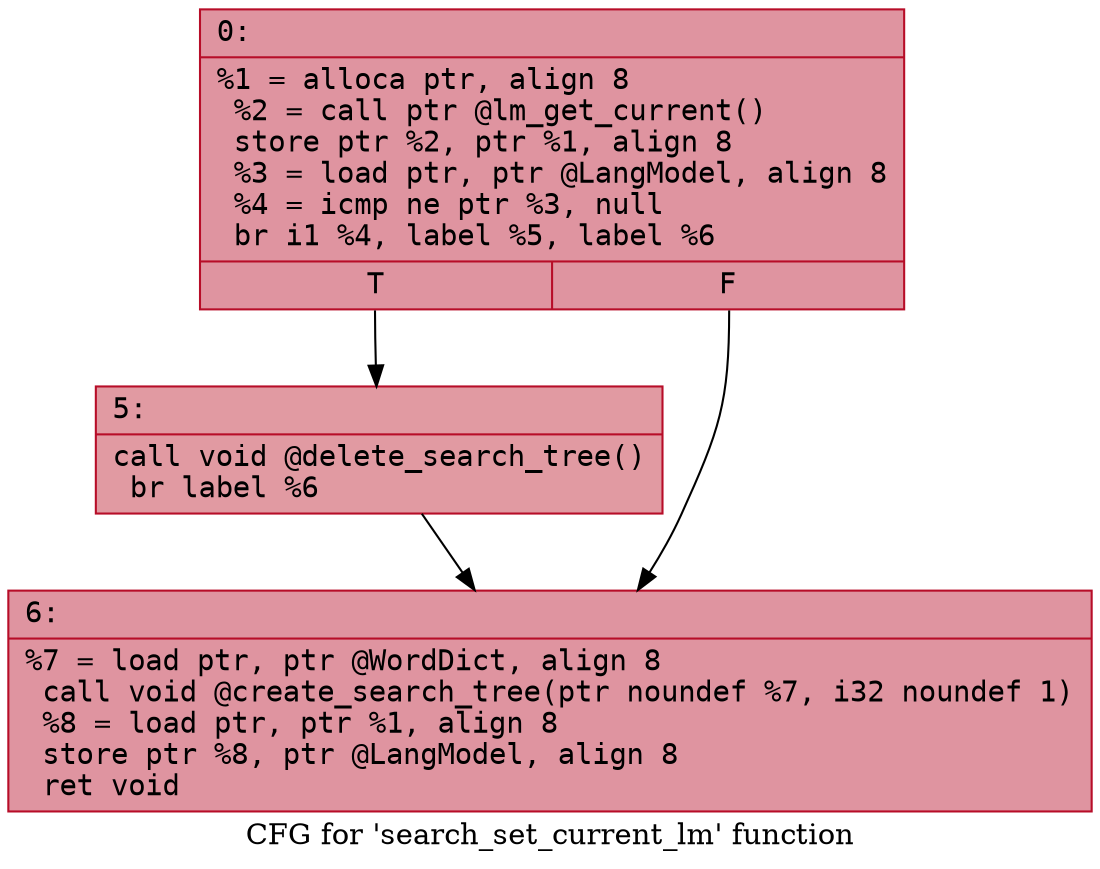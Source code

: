 digraph "CFG for 'search_set_current_lm' function" {
	label="CFG for 'search_set_current_lm' function";

	Node0x600002001360 [shape=record,color="#b70d28ff", style=filled, fillcolor="#b70d2870" fontname="Courier",label="{0:\l|  %1 = alloca ptr, align 8\l  %2 = call ptr @lm_get_current()\l  store ptr %2, ptr %1, align 8\l  %3 = load ptr, ptr @LangModel, align 8\l  %4 = icmp ne ptr %3, null\l  br i1 %4, label %5, label %6\l|{<s0>T|<s1>F}}"];
	Node0x600002001360:s0 -> Node0x6000020013b0[tooltip="0 -> 5\nProbability 62.50%" ];
	Node0x600002001360:s1 -> Node0x600002001400[tooltip="0 -> 6\nProbability 37.50%" ];
	Node0x6000020013b0 [shape=record,color="#b70d28ff", style=filled, fillcolor="#bb1b2c70" fontname="Courier",label="{5:\l|  call void @delete_search_tree()\l  br label %6\l}"];
	Node0x6000020013b0 -> Node0x600002001400[tooltip="5 -> 6\nProbability 100.00%" ];
	Node0x600002001400 [shape=record,color="#b70d28ff", style=filled, fillcolor="#b70d2870" fontname="Courier",label="{6:\l|  %7 = load ptr, ptr @WordDict, align 8\l  call void @create_search_tree(ptr noundef %7, i32 noundef 1)\l  %8 = load ptr, ptr %1, align 8\l  store ptr %8, ptr @LangModel, align 8\l  ret void\l}"];
}
